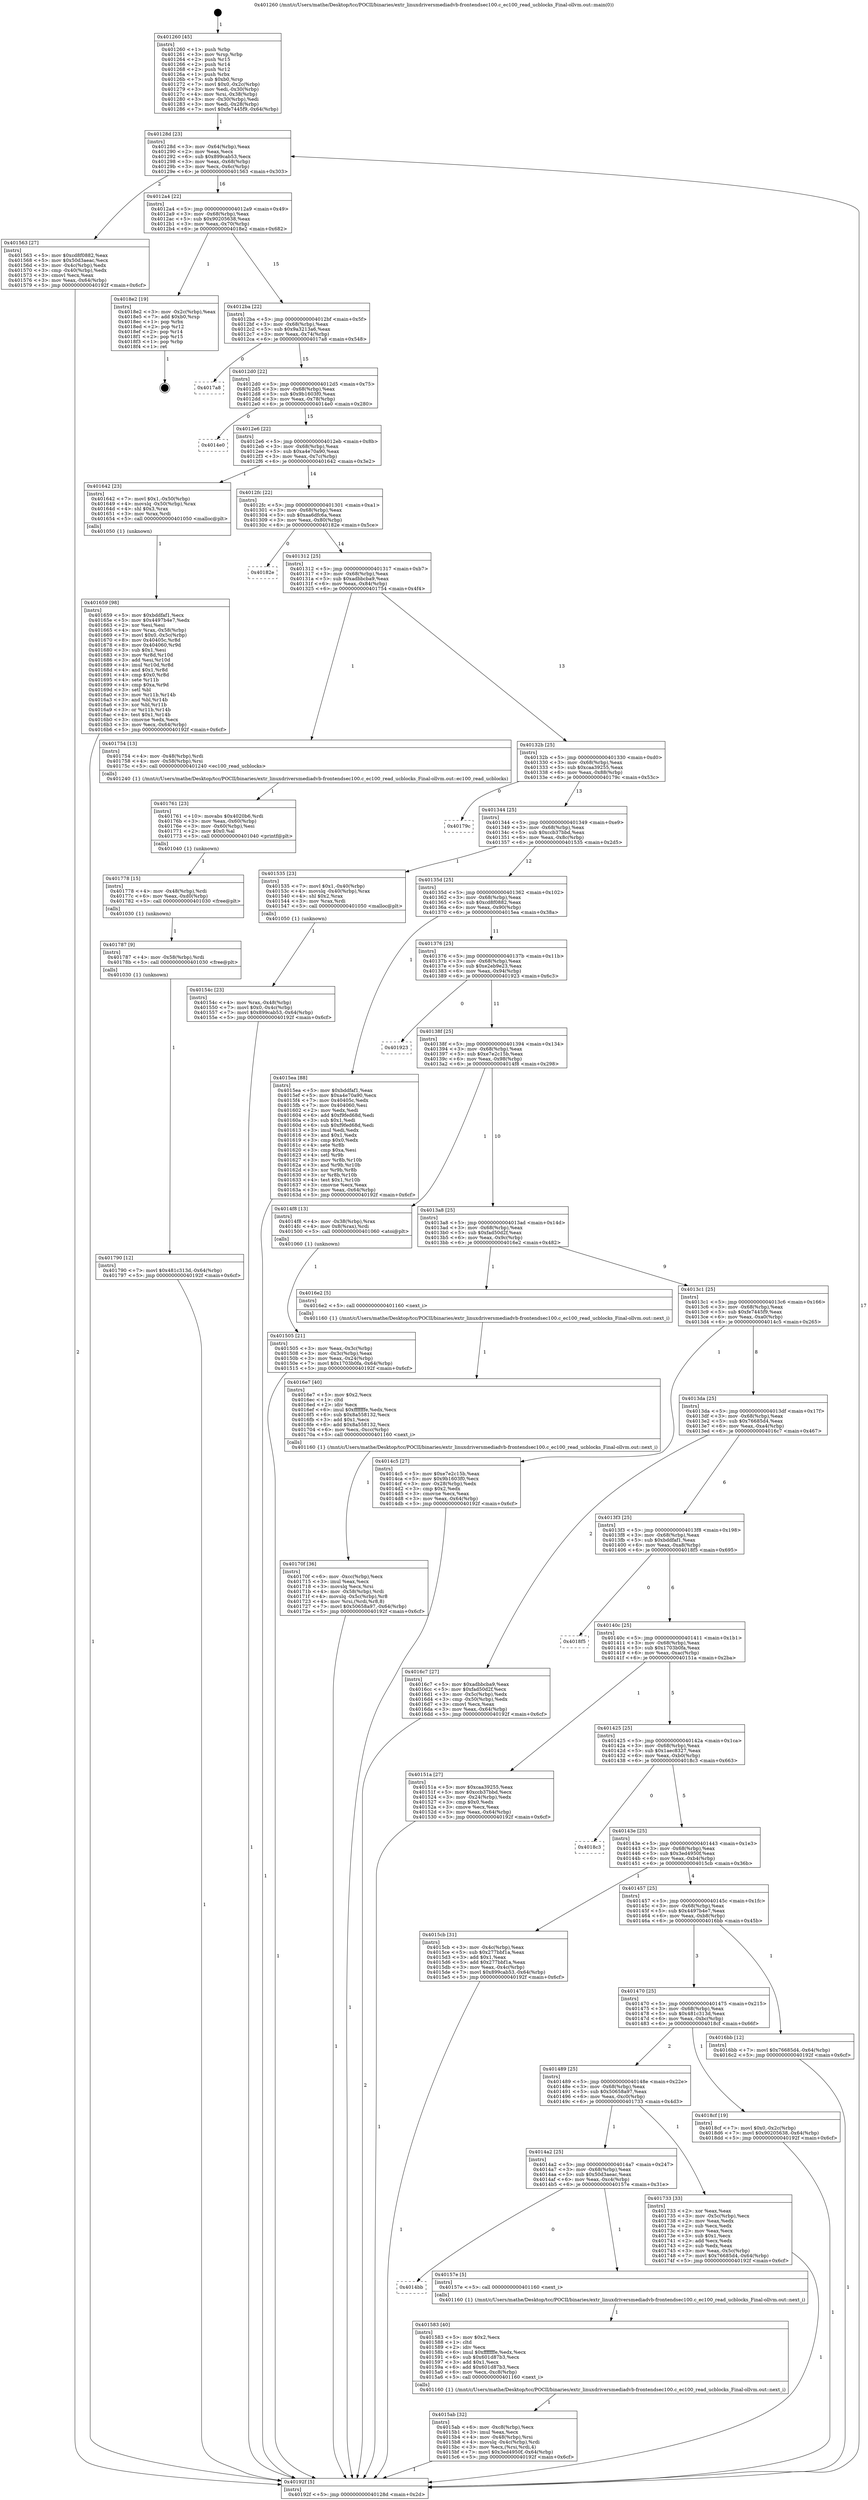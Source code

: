 digraph "0x401260" {
  label = "0x401260 (/mnt/c/Users/mathe/Desktop/tcc/POCII/binaries/extr_linuxdriversmediadvb-frontendsec100.c_ec100_read_ucblocks_Final-ollvm.out::main(0))"
  labelloc = "t"
  node[shape=record]

  Entry [label="",width=0.3,height=0.3,shape=circle,fillcolor=black,style=filled]
  "0x40128d" [label="{
     0x40128d [23]\l
     | [instrs]\l
     &nbsp;&nbsp;0x40128d \<+3\>: mov -0x64(%rbp),%eax\l
     &nbsp;&nbsp;0x401290 \<+2\>: mov %eax,%ecx\l
     &nbsp;&nbsp;0x401292 \<+6\>: sub $0x899cab53,%ecx\l
     &nbsp;&nbsp;0x401298 \<+3\>: mov %eax,-0x68(%rbp)\l
     &nbsp;&nbsp;0x40129b \<+3\>: mov %ecx,-0x6c(%rbp)\l
     &nbsp;&nbsp;0x40129e \<+6\>: je 0000000000401563 \<main+0x303\>\l
  }"]
  "0x401563" [label="{
     0x401563 [27]\l
     | [instrs]\l
     &nbsp;&nbsp;0x401563 \<+5\>: mov $0xcd8f0882,%eax\l
     &nbsp;&nbsp;0x401568 \<+5\>: mov $0x50d3aeac,%ecx\l
     &nbsp;&nbsp;0x40156d \<+3\>: mov -0x4c(%rbp),%edx\l
     &nbsp;&nbsp;0x401570 \<+3\>: cmp -0x40(%rbp),%edx\l
     &nbsp;&nbsp;0x401573 \<+3\>: cmovl %ecx,%eax\l
     &nbsp;&nbsp;0x401576 \<+3\>: mov %eax,-0x64(%rbp)\l
     &nbsp;&nbsp;0x401579 \<+5\>: jmp 000000000040192f \<main+0x6cf\>\l
  }"]
  "0x4012a4" [label="{
     0x4012a4 [22]\l
     | [instrs]\l
     &nbsp;&nbsp;0x4012a4 \<+5\>: jmp 00000000004012a9 \<main+0x49\>\l
     &nbsp;&nbsp;0x4012a9 \<+3\>: mov -0x68(%rbp),%eax\l
     &nbsp;&nbsp;0x4012ac \<+5\>: sub $0x90205638,%eax\l
     &nbsp;&nbsp;0x4012b1 \<+3\>: mov %eax,-0x70(%rbp)\l
     &nbsp;&nbsp;0x4012b4 \<+6\>: je 00000000004018e2 \<main+0x682\>\l
  }"]
  Exit [label="",width=0.3,height=0.3,shape=circle,fillcolor=black,style=filled,peripheries=2]
  "0x4018e2" [label="{
     0x4018e2 [19]\l
     | [instrs]\l
     &nbsp;&nbsp;0x4018e2 \<+3\>: mov -0x2c(%rbp),%eax\l
     &nbsp;&nbsp;0x4018e5 \<+7\>: add $0xb0,%rsp\l
     &nbsp;&nbsp;0x4018ec \<+1\>: pop %rbx\l
     &nbsp;&nbsp;0x4018ed \<+2\>: pop %r12\l
     &nbsp;&nbsp;0x4018ef \<+2\>: pop %r14\l
     &nbsp;&nbsp;0x4018f1 \<+2\>: pop %r15\l
     &nbsp;&nbsp;0x4018f3 \<+1\>: pop %rbp\l
     &nbsp;&nbsp;0x4018f4 \<+1\>: ret\l
  }"]
  "0x4012ba" [label="{
     0x4012ba [22]\l
     | [instrs]\l
     &nbsp;&nbsp;0x4012ba \<+5\>: jmp 00000000004012bf \<main+0x5f\>\l
     &nbsp;&nbsp;0x4012bf \<+3\>: mov -0x68(%rbp),%eax\l
     &nbsp;&nbsp;0x4012c2 \<+5\>: sub $0x9a3213a6,%eax\l
     &nbsp;&nbsp;0x4012c7 \<+3\>: mov %eax,-0x74(%rbp)\l
     &nbsp;&nbsp;0x4012ca \<+6\>: je 00000000004017a8 \<main+0x548\>\l
  }"]
  "0x401790" [label="{
     0x401790 [12]\l
     | [instrs]\l
     &nbsp;&nbsp;0x401790 \<+7\>: movl $0x481c313d,-0x64(%rbp)\l
     &nbsp;&nbsp;0x401797 \<+5\>: jmp 000000000040192f \<main+0x6cf\>\l
  }"]
  "0x4017a8" [label="{
     0x4017a8\l
  }", style=dashed]
  "0x4012d0" [label="{
     0x4012d0 [22]\l
     | [instrs]\l
     &nbsp;&nbsp;0x4012d0 \<+5\>: jmp 00000000004012d5 \<main+0x75\>\l
     &nbsp;&nbsp;0x4012d5 \<+3\>: mov -0x68(%rbp),%eax\l
     &nbsp;&nbsp;0x4012d8 \<+5\>: sub $0x9b1603f0,%eax\l
     &nbsp;&nbsp;0x4012dd \<+3\>: mov %eax,-0x78(%rbp)\l
     &nbsp;&nbsp;0x4012e0 \<+6\>: je 00000000004014e0 \<main+0x280\>\l
  }"]
  "0x401787" [label="{
     0x401787 [9]\l
     | [instrs]\l
     &nbsp;&nbsp;0x401787 \<+4\>: mov -0x58(%rbp),%rdi\l
     &nbsp;&nbsp;0x40178b \<+5\>: call 0000000000401030 \<free@plt\>\l
     | [calls]\l
     &nbsp;&nbsp;0x401030 \{1\} (unknown)\l
  }"]
  "0x4014e0" [label="{
     0x4014e0\l
  }", style=dashed]
  "0x4012e6" [label="{
     0x4012e6 [22]\l
     | [instrs]\l
     &nbsp;&nbsp;0x4012e6 \<+5\>: jmp 00000000004012eb \<main+0x8b\>\l
     &nbsp;&nbsp;0x4012eb \<+3\>: mov -0x68(%rbp),%eax\l
     &nbsp;&nbsp;0x4012ee \<+5\>: sub $0xa4e70a90,%eax\l
     &nbsp;&nbsp;0x4012f3 \<+3\>: mov %eax,-0x7c(%rbp)\l
     &nbsp;&nbsp;0x4012f6 \<+6\>: je 0000000000401642 \<main+0x3e2\>\l
  }"]
  "0x401778" [label="{
     0x401778 [15]\l
     | [instrs]\l
     &nbsp;&nbsp;0x401778 \<+4\>: mov -0x48(%rbp),%rdi\l
     &nbsp;&nbsp;0x40177c \<+6\>: mov %eax,-0xd0(%rbp)\l
     &nbsp;&nbsp;0x401782 \<+5\>: call 0000000000401030 \<free@plt\>\l
     | [calls]\l
     &nbsp;&nbsp;0x401030 \{1\} (unknown)\l
  }"]
  "0x401642" [label="{
     0x401642 [23]\l
     | [instrs]\l
     &nbsp;&nbsp;0x401642 \<+7\>: movl $0x1,-0x50(%rbp)\l
     &nbsp;&nbsp;0x401649 \<+4\>: movslq -0x50(%rbp),%rax\l
     &nbsp;&nbsp;0x40164d \<+4\>: shl $0x3,%rax\l
     &nbsp;&nbsp;0x401651 \<+3\>: mov %rax,%rdi\l
     &nbsp;&nbsp;0x401654 \<+5\>: call 0000000000401050 \<malloc@plt\>\l
     | [calls]\l
     &nbsp;&nbsp;0x401050 \{1\} (unknown)\l
  }"]
  "0x4012fc" [label="{
     0x4012fc [22]\l
     | [instrs]\l
     &nbsp;&nbsp;0x4012fc \<+5\>: jmp 0000000000401301 \<main+0xa1\>\l
     &nbsp;&nbsp;0x401301 \<+3\>: mov -0x68(%rbp),%eax\l
     &nbsp;&nbsp;0x401304 \<+5\>: sub $0xaa6dfc6a,%eax\l
     &nbsp;&nbsp;0x401309 \<+3\>: mov %eax,-0x80(%rbp)\l
     &nbsp;&nbsp;0x40130c \<+6\>: je 000000000040182e \<main+0x5ce\>\l
  }"]
  "0x401761" [label="{
     0x401761 [23]\l
     | [instrs]\l
     &nbsp;&nbsp;0x401761 \<+10\>: movabs $0x4020b6,%rdi\l
     &nbsp;&nbsp;0x40176b \<+3\>: mov %eax,-0x60(%rbp)\l
     &nbsp;&nbsp;0x40176e \<+3\>: mov -0x60(%rbp),%esi\l
     &nbsp;&nbsp;0x401771 \<+2\>: mov $0x0,%al\l
     &nbsp;&nbsp;0x401773 \<+5\>: call 0000000000401040 \<printf@plt\>\l
     | [calls]\l
     &nbsp;&nbsp;0x401040 \{1\} (unknown)\l
  }"]
  "0x40182e" [label="{
     0x40182e\l
  }", style=dashed]
  "0x401312" [label="{
     0x401312 [25]\l
     | [instrs]\l
     &nbsp;&nbsp;0x401312 \<+5\>: jmp 0000000000401317 \<main+0xb7\>\l
     &nbsp;&nbsp;0x401317 \<+3\>: mov -0x68(%rbp),%eax\l
     &nbsp;&nbsp;0x40131a \<+5\>: sub $0xadbbcba9,%eax\l
     &nbsp;&nbsp;0x40131f \<+6\>: mov %eax,-0x84(%rbp)\l
     &nbsp;&nbsp;0x401325 \<+6\>: je 0000000000401754 \<main+0x4f4\>\l
  }"]
  "0x40170f" [label="{
     0x40170f [36]\l
     | [instrs]\l
     &nbsp;&nbsp;0x40170f \<+6\>: mov -0xcc(%rbp),%ecx\l
     &nbsp;&nbsp;0x401715 \<+3\>: imul %eax,%ecx\l
     &nbsp;&nbsp;0x401718 \<+3\>: movslq %ecx,%rsi\l
     &nbsp;&nbsp;0x40171b \<+4\>: mov -0x58(%rbp),%rdi\l
     &nbsp;&nbsp;0x40171f \<+4\>: movslq -0x5c(%rbp),%r8\l
     &nbsp;&nbsp;0x401723 \<+4\>: mov %rsi,(%rdi,%r8,8)\l
     &nbsp;&nbsp;0x401727 \<+7\>: movl $0x50658a97,-0x64(%rbp)\l
     &nbsp;&nbsp;0x40172e \<+5\>: jmp 000000000040192f \<main+0x6cf\>\l
  }"]
  "0x401754" [label="{
     0x401754 [13]\l
     | [instrs]\l
     &nbsp;&nbsp;0x401754 \<+4\>: mov -0x48(%rbp),%rdi\l
     &nbsp;&nbsp;0x401758 \<+4\>: mov -0x58(%rbp),%rsi\l
     &nbsp;&nbsp;0x40175c \<+5\>: call 0000000000401240 \<ec100_read_ucblocks\>\l
     | [calls]\l
     &nbsp;&nbsp;0x401240 \{1\} (/mnt/c/Users/mathe/Desktop/tcc/POCII/binaries/extr_linuxdriversmediadvb-frontendsec100.c_ec100_read_ucblocks_Final-ollvm.out::ec100_read_ucblocks)\l
  }"]
  "0x40132b" [label="{
     0x40132b [25]\l
     | [instrs]\l
     &nbsp;&nbsp;0x40132b \<+5\>: jmp 0000000000401330 \<main+0xd0\>\l
     &nbsp;&nbsp;0x401330 \<+3\>: mov -0x68(%rbp),%eax\l
     &nbsp;&nbsp;0x401333 \<+5\>: sub $0xcaa39255,%eax\l
     &nbsp;&nbsp;0x401338 \<+6\>: mov %eax,-0x88(%rbp)\l
     &nbsp;&nbsp;0x40133e \<+6\>: je 000000000040179c \<main+0x53c\>\l
  }"]
  "0x4016e7" [label="{
     0x4016e7 [40]\l
     | [instrs]\l
     &nbsp;&nbsp;0x4016e7 \<+5\>: mov $0x2,%ecx\l
     &nbsp;&nbsp;0x4016ec \<+1\>: cltd\l
     &nbsp;&nbsp;0x4016ed \<+2\>: idiv %ecx\l
     &nbsp;&nbsp;0x4016ef \<+6\>: imul $0xfffffffe,%edx,%ecx\l
     &nbsp;&nbsp;0x4016f5 \<+6\>: sub $0x8a558132,%ecx\l
     &nbsp;&nbsp;0x4016fb \<+3\>: add $0x1,%ecx\l
     &nbsp;&nbsp;0x4016fe \<+6\>: add $0x8a558132,%ecx\l
     &nbsp;&nbsp;0x401704 \<+6\>: mov %ecx,-0xcc(%rbp)\l
     &nbsp;&nbsp;0x40170a \<+5\>: call 0000000000401160 \<next_i\>\l
     | [calls]\l
     &nbsp;&nbsp;0x401160 \{1\} (/mnt/c/Users/mathe/Desktop/tcc/POCII/binaries/extr_linuxdriversmediadvb-frontendsec100.c_ec100_read_ucblocks_Final-ollvm.out::next_i)\l
  }"]
  "0x40179c" [label="{
     0x40179c\l
  }", style=dashed]
  "0x401344" [label="{
     0x401344 [25]\l
     | [instrs]\l
     &nbsp;&nbsp;0x401344 \<+5\>: jmp 0000000000401349 \<main+0xe9\>\l
     &nbsp;&nbsp;0x401349 \<+3\>: mov -0x68(%rbp),%eax\l
     &nbsp;&nbsp;0x40134c \<+5\>: sub $0xccb37bbd,%eax\l
     &nbsp;&nbsp;0x401351 \<+6\>: mov %eax,-0x8c(%rbp)\l
     &nbsp;&nbsp;0x401357 \<+6\>: je 0000000000401535 \<main+0x2d5\>\l
  }"]
  "0x401659" [label="{
     0x401659 [98]\l
     | [instrs]\l
     &nbsp;&nbsp;0x401659 \<+5\>: mov $0xbddfaf1,%ecx\l
     &nbsp;&nbsp;0x40165e \<+5\>: mov $0x4497b4e7,%edx\l
     &nbsp;&nbsp;0x401663 \<+2\>: xor %esi,%esi\l
     &nbsp;&nbsp;0x401665 \<+4\>: mov %rax,-0x58(%rbp)\l
     &nbsp;&nbsp;0x401669 \<+7\>: movl $0x0,-0x5c(%rbp)\l
     &nbsp;&nbsp;0x401670 \<+8\>: mov 0x40405c,%r8d\l
     &nbsp;&nbsp;0x401678 \<+8\>: mov 0x404060,%r9d\l
     &nbsp;&nbsp;0x401680 \<+3\>: sub $0x1,%esi\l
     &nbsp;&nbsp;0x401683 \<+3\>: mov %r8d,%r10d\l
     &nbsp;&nbsp;0x401686 \<+3\>: add %esi,%r10d\l
     &nbsp;&nbsp;0x401689 \<+4\>: imul %r10d,%r8d\l
     &nbsp;&nbsp;0x40168d \<+4\>: and $0x1,%r8d\l
     &nbsp;&nbsp;0x401691 \<+4\>: cmp $0x0,%r8d\l
     &nbsp;&nbsp;0x401695 \<+4\>: sete %r11b\l
     &nbsp;&nbsp;0x401699 \<+4\>: cmp $0xa,%r9d\l
     &nbsp;&nbsp;0x40169d \<+3\>: setl %bl\l
     &nbsp;&nbsp;0x4016a0 \<+3\>: mov %r11b,%r14b\l
     &nbsp;&nbsp;0x4016a3 \<+3\>: and %bl,%r14b\l
     &nbsp;&nbsp;0x4016a6 \<+3\>: xor %bl,%r11b\l
     &nbsp;&nbsp;0x4016a9 \<+3\>: or %r11b,%r14b\l
     &nbsp;&nbsp;0x4016ac \<+4\>: test $0x1,%r14b\l
     &nbsp;&nbsp;0x4016b0 \<+3\>: cmovne %edx,%ecx\l
     &nbsp;&nbsp;0x4016b3 \<+3\>: mov %ecx,-0x64(%rbp)\l
     &nbsp;&nbsp;0x4016b6 \<+5\>: jmp 000000000040192f \<main+0x6cf\>\l
  }"]
  "0x401535" [label="{
     0x401535 [23]\l
     | [instrs]\l
     &nbsp;&nbsp;0x401535 \<+7\>: movl $0x1,-0x40(%rbp)\l
     &nbsp;&nbsp;0x40153c \<+4\>: movslq -0x40(%rbp),%rax\l
     &nbsp;&nbsp;0x401540 \<+4\>: shl $0x2,%rax\l
     &nbsp;&nbsp;0x401544 \<+3\>: mov %rax,%rdi\l
     &nbsp;&nbsp;0x401547 \<+5\>: call 0000000000401050 \<malloc@plt\>\l
     | [calls]\l
     &nbsp;&nbsp;0x401050 \{1\} (unknown)\l
  }"]
  "0x40135d" [label="{
     0x40135d [25]\l
     | [instrs]\l
     &nbsp;&nbsp;0x40135d \<+5\>: jmp 0000000000401362 \<main+0x102\>\l
     &nbsp;&nbsp;0x401362 \<+3\>: mov -0x68(%rbp),%eax\l
     &nbsp;&nbsp;0x401365 \<+5\>: sub $0xcd8f0882,%eax\l
     &nbsp;&nbsp;0x40136a \<+6\>: mov %eax,-0x90(%rbp)\l
     &nbsp;&nbsp;0x401370 \<+6\>: je 00000000004015ea \<main+0x38a\>\l
  }"]
  "0x4015ab" [label="{
     0x4015ab [32]\l
     | [instrs]\l
     &nbsp;&nbsp;0x4015ab \<+6\>: mov -0xc8(%rbp),%ecx\l
     &nbsp;&nbsp;0x4015b1 \<+3\>: imul %eax,%ecx\l
     &nbsp;&nbsp;0x4015b4 \<+4\>: mov -0x48(%rbp),%rsi\l
     &nbsp;&nbsp;0x4015b8 \<+4\>: movslq -0x4c(%rbp),%rdi\l
     &nbsp;&nbsp;0x4015bc \<+3\>: mov %ecx,(%rsi,%rdi,4)\l
     &nbsp;&nbsp;0x4015bf \<+7\>: movl $0x3ed4950f,-0x64(%rbp)\l
     &nbsp;&nbsp;0x4015c6 \<+5\>: jmp 000000000040192f \<main+0x6cf\>\l
  }"]
  "0x4015ea" [label="{
     0x4015ea [88]\l
     | [instrs]\l
     &nbsp;&nbsp;0x4015ea \<+5\>: mov $0xbddfaf1,%eax\l
     &nbsp;&nbsp;0x4015ef \<+5\>: mov $0xa4e70a90,%ecx\l
     &nbsp;&nbsp;0x4015f4 \<+7\>: mov 0x40405c,%edx\l
     &nbsp;&nbsp;0x4015fb \<+7\>: mov 0x404060,%esi\l
     &nbsp;&nbsp;0x401602 \<+2\>: mov %edx,%edi\l
     &nbsp;&nbsp;0x401604 \<+6\>: add $0xf9fed68d,%edi\l
     &nbsp;&nbsp;0x40160a \<+3\>: sub $0x1,%edi\l
     &nbsp;&nbsp;0x40160d \<+6\>: sub $0xf9fed68d,%edi\l
     &nbsp;&nbsp;0x401613 \<+3\>: imul %edi,%edx\l
     &nbsp;&nbsp;0x401616 \<+3\>: and $0x1,%edx\l
     &nbsp;&nbsp;0x401619 \<+3\>: cmp $0x0,%edx\l
     &nbsp;&nbsp;0x40161c \<+4\>: sete %r8b\l
     &nbsp;&nbsp;0x401620 \<+3\>: cmp $0xa,%esi\l
     &nbsp;&nbsp;0x401623 \<+4\>: setl %r9b\l
     &nbsp;&nbsp;0x401627 \<+3\>: mov %r8b,%r10b\l
     &nbsp;&nbsp;0x40162a \<+3\>: and %r9b,%r10b\l
     &nbsp;&nbsp;0x40162d \<+3\>: xor %r9b,%r8b\l
     &nbsp;&nbsp;0x401630 \<+3\>: or %r8b,%r10b\l
     &nbsp;&nbsp;0x401633 \<+4\>: test $0x1,%r10b\l
     &nbsp;&nbsp;0x401637 \<+3\>: cmovne %ecx,%eax\l
     &nbsp;&nbsp;0x40163a \<+3\>: mov %eax,-0x64(%rbp)\l
     &nbsp;&nbsp;0x40163d \<+5\>: jmp 000000000040192f \<main+0x6cf\>\l
  }"]
  "0x401376" [label="{
     0x401376 [25]\l
     | [instrs]\l
     &nbsp;&nbsp;0x401376 \<+5\>: jmp 000000000040137b \<main+0x11b\>\l
     &nbsp;&nbsp;0x40137b \<+3\>: mov -0x68(%rbp),%eax\l
     &nbsp;&nbsp;0x40137e \<+5\>: sub $0xe2eb9e23,%eax\l
     &nbsp;&nbsp;0x401383 \<+6\>: mov %eax,-0x94(%rbp)\l
     &nbsp;&nbsp;0x401389 \<+6\>: je 0000000000401923 \<main+0x6c3\>\l
  }"]
  "0x401583" [label="{
     0x401583 [40]\l
     | [instrs]\l
     &nbsp;&nbsp;0x401583 \<+5\>: mov $0x2,%ecx\l
     &nbsp;&nbsp;0x401588 \<+1\>: cltd\l
     &nbsp;&nbsp;0x401589 \<+2\>: idiv %ecx\l
     &nbsp;&nbsp;0x40158b \<+6\>: imul $0xfffffffe,%edx,%ecx\l
     &nbsp;&nbsp;0x401591 \<+6\>: sub $0x601d87b3,%ecx\l
     &nbsp;&nbsp;0x401597 \<+3\>: add $0x1,%ecx\l
     &nbsp;&nbsp;0x40159a \<+6\>: add $0x601d87b3,%ecx\l
     &nbsp;&nbsp;0x4015a0 \<+6\>: mov %ecx,-0xc8(%rbp)\l
     &nbsp;&nbsp;0x4015a6 \<+5\>: call 0000000000401160 \<next_i\>\l
     | [calls]\l
     &nbsp;&nbsp;0x401160 \{1\} (/mnt/c/Users/mathe/Desktop/tcc/POCII/binaries/extr_linuxdriversmediadvb-frontendsec100.c_ec100_read_ucblocks_Final-ollvm.out::next_i)\l
  }"]
  "0x401923" [label="{
     0x401923\l
  }", style=dashed]
  "0x40138f" [label="{
     0x40138f [25]\l
     | [instrs]\l
     &nbsp;&nbsp;0x40138f \<+5\>: jmp 0000000000401394 \<main+0x134\>\l
     &nbsp;&nbsp;0x401394 \<+3\>: mov -0x68(%rbp),%eax\l
     &nbsp;&nbsp;0x401397 \<+5\>: sub $0xe7e2c15b,%eax\l
     &nbsp;&nbsp;0x40139c \<+6\>: mov %eax,-0x98(%rbp)\l
     &nbsp;&nbsp;0x4013a2 \<+6\>: je 00000000004014f8 \<main+0x298\>\l
  }"]
  "0x4014bb" [label="{
     0x4014bb\l
  }", style=dashed]
  "0x4014f8" [label="{
     0x4014f8 [13]\l
     | [instrs]\l
     &nbsp;&nbsp;0x4014f8 \<+4\>: mov -0x38(%rbp),%rax\l
     &nbsp;&nbsp;0x4014fc \<+4\>: mov 0x8(%rax),%rdi\l
     &nbsp;&nbsp;0x401500 \<+5\>: call 0000000000401060 \<atoi@plt\>\l
     | [calls]\l
     &nbsp;&nbsp;0x401060 \{1\} (unknown)\l
  }"]
  "0x4013a8" [label="{
     0x4013a8 [25]\l
     | [instrs]\l
     &nbsp;&nbsp;0x4013a8 \<+5\>: jmp 00000000004013ad \<main+0x14d\>\l
     &nbsp;&nbsp;0x4013ad \<+3\>: mov -0x68(%rbp),%eax\l
     &nbsp;&nbsp;0x4013b0 \<+5\>: sub $0xfad50d2f,%eax\l
     &nbsp;&nbsp;0x4013b5 \<+6\>: mov %eax,-0x9c(%rbp)\l
     &nbsp;&nbsp;0x4013bb \<+6\>: je 00000000004016e2 \<main+0x482\>\l
  }"]
  "0x40157e" [label="{
     0x40157e [5]\l
     | [instrs]\l
     &nbsp;&nbsp;0x40157e \<+5\>: call 0000000000401160 \<next_i\>\l
     | [calls]\l
     &nbsp;&nbsp;0x401160 \{1\} (/mnt/c/Users/mathe/Desktop/tcc/POCII/binaries/extr_linuxdriversmediadvb-frontendsec100.c_ec100_read_ucblocks_Final-ollvm.out::next_i)\l
  }"]
  "0x4016e2" [label="{
     0x4016e2 [5]\l
     | [instrs]\l
     &nbsp;&nbsp;0x4016e2 \<+5\>: call 0000000000401160 \<next_i\>\l
     | [calls]\l
     &nbsp;&nbsp;0x401160 \{1\} (/mnt/c/Users/mathe/Desktop/tcc/POCII/binaries/extr_linuxdriversmediadvb-frontendsec100.c_ec100_read_ucblocks_Final-ollvm.out::next_i)\l
  }"]
  "0x4013c1" [label="{
     0x4013c1 [25]\l
     | [instrs]\l
     &nbsp;&nbsp;0x4013c1 \<+5\>: jmp 00000000004013c6 \<main+0x166\>\l
     &nbsp;&nbsp;0x4013c6 \<+3\>: mov -0x68(%rbp),%eax\l
     &nbsp;&nbsp;0x4013c9 \<+5\>: sub $0xfe7445f9,%eax\l
     &nbsp;&nbsp;0x4013ce \<+6\>: mov %eax,-0xa0(%rbp)\l
     &nbsp;&nbsp;0x4013d4 \<+6\>: je 00000000004014c5 \<main+0x265\>\l
  }"]
  "0x4014a2" [label="{
     0x4014a2 [25]\l
     | [instrs]\l
     &nbsp;&nbsp;0x4014a2 \<+5\>: jmp 00000000004014a7 \<main+0x247\>\l
     &nbsp;&nbsp;0x4014a7 \<+3\>: mov -0x68(%rbp),%eax\l
     &nbsp;&nbsp;0x4014aa \<+5\>: sub $0x50d3aeac,%eax\l
     &nbsp;&nbsp;0x4014af \<+6\>: mov %eax,-0xc4(%rbp)\l
     &nbsp;&nbsp;0x4014b5 \<+6\>: je 000000000040157e \<main+0x31e\>\l
  }"]
  "0x4014c5" [label="{
     0x4014c5 [27]\l
     | [instrs]\l
     &nbsp;&nbsp;0x4014c5 \<+5\>: mov $0xe7e2c15b,%eax\l
     &nbsp;&nbsp;0x4014ca \<+5\>: mov $0x9b1603f0,%ecx\l
     &nbsp;&nbsp;0x4014cf \<+3\>: mov -0x28(%rbp),%edx\l
     &nbsp;&nbsp;0x4014d2 \<+3\>: cmp $0x2,%edx\l
     &nbsp;&nbsp;0x4014d5 \<+3\>: cmovne %ecx,%eax\l
     &nbsp;&nbsp;0x4014d8 \<+3\>: mov %eax,-0x64(%rbp)\l
     &nbsp;&nbsp;0x4014db \<+5\>: jmp 000000000040192f \<main+0x6cf\>\l
  }"]
  "0x4013da" [label="{
     0x4013da [25]\l
     | [instrs]\l
     &nbsp;&nbsp;0x4013da \<+5\>: jmp 00000000004013df \<main+0x17f\>\l
     &nbsp;&nbsp;0x4013df \<+3\>: mov -0x68(%rbp),%eax\l
     &nbsp;&nbsp;0x4013e2 \<+5\>: sub $0x76685d4,%eax\l
     &nbsp;&nbsp;0x4013e7 \<+6\>: mov %eax,-0xa4(%rbp)\l
     &nbsp;&nbsp;0x4013ed \<+6\>: je 00000000004016c7 \<main+0x467\>\l
  }"]
  "0x40192f" [label="{
     0x40192f [5]\l
     | [instrs]\l
     &nbsp;&nbsp;0x40192f \<+5\>: jmp 000000000040128d \<main+0x2d\>\l
  }"]
  "0x401260" [label="{
     0x401260 [45]\l
     | [instrs]\l
     &nbsp;&nbsp;0x401260 \<+1\>: push %rbp\l
     &nbsp;&nbsp;0x401261 \<+3\>: mov %rsp,%rbp\l
     &nbsp;&nbsp;0x401264 \<+2\>: push %r15\l
     &nbsp;&nbsp;0x401266 \<+2\>: push %r14\l
     &nbsp;&nbsp;0x401268 \<+2\>: push %r12\l
     &nbsp;&nbsp;0x40126a \<+1\>: push %rbx\l
     &nbsp;&nbsp;0x40126b \<+7\>: sub $0xb0,%rsp\l
     &nbsp;&nbsp;0x401272 \<+7\>: movl $0x0,-0x2c(%rbp)\l
     &nbsp;&nbsp;0x401279 \<+3\>: mov %edi,-0x30(%rbp)\l
     &nbsp;&nbsp;0x40127c \<+4\>: mov %rsi,-0x38(%rbp)\l
     &nbsp;&nbsp;0x401280 \<+3\>: mov -0x30(%rbp),%edi\l
     &nbsp;&nbsp;0x401283 \<+3\>: mov %edi,-0x28(%rbp)\l
     &nbsp;&nbsp;0x401286 \<+7\>: movl $0xfe7445f9,-0x64(%rbp)\l
  }"]
  "0x401505" [label="{
     0x401505 [21]\l
     | [instrs]\l
     &nbsp;&nbsp;0x401505 \<+3\>: mov %eax,-0x3c(%rbp)\l
     &nbsp;&nbsp;0x401508 \<+3\>: mov -0x3c(%rbp),%eax\l
     &nbsp;&nbsp;0x40150b \<+3\>: mov %eax,-0x24(%rbp)\l
     &nbsp;&nbsp;0x40150e \<+7\>: movl $0x1703b0fa,-0x64(%rbp)\l
     &nbsp;&nbsp;0x401515 \<+5\>: jmp 000000000040192f \<main+0x6cf\>\l
  }"]
  "0x401733" [label="{
     0x401733 [33]\l
     | [instrs]\l
     &nbsp;&nbsp;0x401733 \<+2\>: xor %eax,%eax\l
     &nbsp;&nbsp;0x401735 \<+3\>: mov -0x5c(%rbp),%ecx\l
     &nbsp;&nbsp;0x401738 \<+2\>: mov %eax,%edx\l
     &nbsp;&nbsp;0x40173a \<+2\>: sub %ecx,%edx\l
     &nbsp;&nbsp;0x40173c \<+2\>: mov %eax,%ecx\l
     &nbsp;&nbsp;0x40173e \<+3\>: sub $0x1,%ecx\l
     &nbsp;&nbsp;0x401741 \<+2\>: add %ecx,%edx\l
     &nbsp;&nbsp;0x401743 \<+2\>: sub %edx,%eax\l
     &nbsp;&nbsp;0x401745 \<+3\>: mov %eax,-0x5c(%rbp)\l
     &nbsp;&nbsp;0x401748 \<+7\>: movl $0x76685d4,-0x64(%rbp)\l
     &nbsp;&nbsp;0x40174f \<+5\>: jmp 000000000040192f \<main+0x6cf\>\l
  }"]
  "0x4016c7" [label="{
     0x4016c7 [27]\l
     | [instrs]\l
     &nbsp;&nbsp;0x4016c7 \<+5\>: mov $0xadbbcba9,%eax\l
     &nbsp;&nbsp;0x4016cc \<+5\>: mov $0xfad50d2f,%ecx\l
     &nbsp;&nbsp;0x4016d1 \<+3\>: mov -0x5c(%rbp),%edx\l
     &nbsp;&nbsp;0x4016d4 \<+3\>: cmp -0x50(%rbp),%edx\l
     &nbsp;&nbsp;0x4016d7 \<+3\>: cmovl %ecx,%eax\l
     &nbsp;&nbsp;0x4016da \<+3\>: mov %eax,-0x64(%rbp)\l
     &nbsp;&nbsp;0x4016dd \<+5\>: jmp 000000000040192f \<main+0x6cf\>\l
  }"]
  "0x4013f3" [label="{
     0x4013f3 [25]\l
     | [instrs]\l
     &nbsp;&nbsp;0x4013f3 \<+5\>: jmp 00000000004013f8 \<main+0x198\>\l
     &nbsp;&nbsp;0x4013f8 \<+3\>: mov -0x68(%rbp),%eax\l
     &nbsp;&nbsp;0x4013fb \<+5\>: sub $0xbddfaf1,%eax\l
     &nbsp;&nbsp;0x401400 \<+6\>: mov %eax,-0xa8(%rbp)\l
     &nbsp;&nbsp;0x401406 \<+6\>: je 00000000004018f5 \<main+0x695\>\l
  }"]
  "0x401489" [label="{
     0x401489 [25]\l
     | [instrs]\l
     &nbsp;&nbsp;0x401489 \<+5\>: jmp 000000000040148e \<main+0x22e\>\l
     &nbsp;&nbsp;0x40148e \<+3\>: mov -0x68(%rbp),%eax\l
     &nbsp;&nbsp;0x401491 \<+5\>: sub $0x50658a97,%eax\l
     &nbsp;&nbsp;0x401496 \<+6\>: mov %eax,-0xc0(%rbp)\l
     &nbsp;&nbsp;0x40149c \<+6\>: je 0000000000401733 \<main+0x4d3\>\l
  }"]
  "0x4018f5" [label="{
     0x4018f5\l
  }", style=dashed]
  "0x40140c" [label="{
     0x40140c [25]\l
     | [instrs]\l
     &nbsp;&nbsp;0x40140c \<+5\>: jmp 0000000000401411 \<main+0x1b1\>\l
     &nbsp;&nbsp;0x401411 \<+3\>: mov -0x68(%rbp),%eax\l
     &nbsp;&nbsp;0x401414 \<+5\>: sub $0x1703b0fa,%eax\l
     &nbsp;&nbsp;0x401419 \<+6\>: mov %eax,-0xac(%rbp)\l
     &nbsp;&nbsp;0x40141f \<+6\>: je 000000000040151a \<main+0x2ba\>\l
  }"]
  "0x4018cf" [label="{
     0x4018cf [19]\l
     | [instrs]\l
     &nbsp;&nbsp;0x4018cf \<+7\>: movl $0x0,-0x2c(%rbp)\l
     &nbsp;&nbsp;0x4018d6 \<+7\>: movl $0x90205638,-0x64(%rbp)\l
     &nbsp;&nbsp;0x4018dd \<+5\>: jmp 000000000040192f \<main+0x6cf\>\l
  }"]
  "0x40151a" [label="{
     0x40151a [27]\l
     | [instrs]\l
     &nbsp;&nbsp;0x40151a \<+5\>: mov $0xcaa39255,%eax\l
     &nbsp;&nbsp;0x40151f \<+5\>: mov $0xccb37bbd,%ecx\l
     &nbsp;&nbsp;0x401524 \<+3\>: mov -0x24(%rbp),%edx\l
     &nbsp;&nbsp;0x401527 \<+3\>: cmp $0x0,%edx\l
     &nbsp;&nbsp;0x40152a \<+3\>: cmove %ecx,%eax\l
     &nbsp;&nbsp;0x40152d \<+3\>: mov %eax,-0x64(%rbp)\l
     &nbsp;&nbsp;0x401530 \<+5\>: jmp 000000000040192f \<main+0x6cf\>\l
  }"]
  "0x401425" [label="{
     0x401425 [25]\l
     | [instrs]\l
     &nbsp;&nbsp;0x401425 \<+5\>: jmp 000000000040142a \<main+0x1ca\>\l
     &nbsp;&nbsp;0x40142a \<+3\>: mov -0x68(%rbp),%eax\l
     &nbsp;&nbsp;0x40142d \<+5\>: sub $0x1aec8327,%eax\l
     &nbsp;&nbsp;0x401432 \<+6\>: mov %eax,-0xb0(%rbp)\l
     &nbsp;&nbsp;0x401438 \<+6\>: je 00000000004018c3 \<main+0x663\>\l
  }"]
  "0x40154c" [label="{
     0x40154c [23]\l
     | [instrs]\l
     &nbsp;&nbsp;0x40154c \<+4\>: mov %rax,-0x48(%rbp)\l
     &nbsp;&nbsp;0x401550 \<+7\>: movl $0x0,-0x4c(%rbp)\l
     &nbsp;&nbsp;0x401557 \<+7\>: movl $0x899cab53,-0x64(%rbp)\l
     &nbsp;&nbsp;0x40155e \<+5\>: jmp 000000000040192f \<main+0x6cf\>\l
  }"]
  "0x401470" [label="{
     0x401470 [25]\l
     | [instrs]\l
     &nbsp;&nbsp;0x401470 \<+5\>: jmp 0000000000401475 \<main+0x215\>\l
     &nbsp;&nbsp;0x401475 \<+3\>: mov -0x68(%rbp),%eax\l
     &nbsp;&nbsp;0x401478 \<+5\>: sub $0x481c313d,%eax\l
     &nbsp;&nbsp;0x40147d \<+6\>: mov %eax,-0xbc(%rbp)\l
     &nbsp;&nbsp;0x401483 \<+6\>: je 00000000004018cf \<main+0x66f\>\l
  }"]
  "0x4018c3" [label="{
     0x4018c3\l
  }", style=dashed]
  "0x40143e" [label="{
     0x40143e [25]\l
     | [instrs]\l
     &nbsp;&nbsp;0x40143e \<+5\>: jmp 0000000000401443 \<main+0x1e3\>\l
     &nbsp;&nbsp;0x401443 \<+3\>: mov -0x68(%rbp),%eax\l
     &nbsp;&nbsp;0x401446 \<+5\>: sub $0x3ed4950f,%eax\l
     &nbsp;&nbsp;0x40144b \<+6\>: mov %eax,-0xb4(%rbp)\l
     &nbsp;&nbsp;0x401451 \<+6\>: je 00000000004015cb \<main+0x36b\>\l
  }"]
  "0x4016bb" [label="{
     0x4016bb [12]\l
     | [instrs]\l
     &nbsp;&nbsp;0x4016bb \<+7\>: movl $0x76685d4,-0x64(%rbp)\l
     &nbsp;&nbsp;0x4016c2 \<+5\>: jmp 000000000040192f \<main+0x6cf\>\l
  }"]
  "0x4015cb" [label="{
     0x4015cb [31]\l
     | [instrs]\l
     &nbsp;&nbsp;0x4015cb \<+3\>: mov -0x4c(%rbp),%eax\l
     &nbsp;&nbsp;0x4015ce \<+5\>: sub $0x277bbf1a,%eax\l
     &nbsp;&nbsp;0x4015d3 \<+3\>: add $0x1,%eax\l
     &nbsp;&nbsp;0x4015d6 \<+5\>: add $0x277bbf1a,%eax\l
     &nbsp;&nbsp;0x4015db \<+3\>: mov %eax,-0x4c(%rbp)\l
     &nbsp;&nbsp;0x4015de \<+7\>: movl $0x899cab53,-0x64(%rbp)\l
     &nbsp;&nbsp;0x4015e5 \<+5\>: jmp 000000000040192f \<main+0x6cf\>\l
  }"]
  "0x401457" [label="{
     0x401457 [25]\l
     | [instrs]\l
     &nbsp;&nbsp;0x401457 \<+5\>: jmp 000000000040145c \<main+0x1fc\>\l
     &nbsp;&nbsp;0x40145c \<+3\>: mov -0x68(%rbp),%eax\l
     &nbsp;&nbsp;0x40145f \<+5\>: sub $0x4497b4e7,%eax\l
     &nbsp;&nbsp;0x401464 \<+6\>: mov %eax,-0xb8(%rbp)\l
     &nbsp;&nbsp;0x40146a \<+6\>: je 00000000004016bb \<main+0x45b\>\l
  }"]
  Entry -> "0x401260" [label=" 1"]
  "0x40128d" -> "0x401563" [label=" 2"]
  "0x40128d" -> "0x4012a4" [label=" 16"]
  "0x4018e2" -> Exit [label=" 1"]
  "0x4012a4" -> "0x4018e2" [label=" 1"]
  "0x4012a4" -> "0x4012ba" [label=" 15"]
  "0x4018cf" -> "0x40192f" [label=" 1"]
  "0x4012ba" -> "0x4017a8" [label=" 0"]
  "0x4012ba" -> "0x4012d0" [label=" 15"]
  "0x401790" -> "0x40192f" [label=" 1"]
  "0x4012d0" -> "0x4014e0" [label=" 0"]
  "0x4012d0" -> "0x4012e6" [label=" 15"]
  "0x401787" -> "0x401790" [label=" 1"]
  "0x4012e6" -> "0x401642" [label=" 1"]
  "0x4012e6" -> "0x4012fc" [label=" 14"]
  "0x401778" -> "0x401787" [label=" 1"]
  "0x4012fc" -> "0x40182e" [label=" 0"]
  "0x4012fc" -> "0x401312" [label=" 14"]
  "0x401761" -> "0x401778" [label=" 1"]
  "0x401312" -> "0x401754" [label=" 1"]
  "0x401312" -> "0x40132b" [label=" 13"]
  "0x401754" -> "0x401761" [label=" 1"]
  "0x40132b" -> "0x40179c" [label=" 0"]
  "0x40132b" -> "0x401344" [label=" 13"]
  "0x401733" -> "0x40192f" [label=" 1"]
  "0x401344" -> "0x401535" [label=" 1"]
  "0x401344" -> "0x40135d" [label=" 12"]
  "0x40170f" -> "0x40192f" [label=" 1"]
  "0x40135d" -> "0x4015ea" [label=" 1"]
  "0x40135d" -> "0x401376" [label=" 11"]
  "0x4016e7" -> "0x40170f" [label=" 1"]
  "0x401376" -> "0x401923" [label=" 0"]
  "0x401376" -> "0x40138f" [label=" 11"]
  "0x4016e2" -> "0x4016e7" [label=" 1"]
  "0x40138f" -> "0x4014f8" [label=" 1"]
  "0x40138f" -> "0x4013a8" [label=" 10"]
  "0x4016c7" -> "0x40192f" [label=" 2"]
  "0x4013a8" -> "0x4016e2" [label=" 1"]
  "0x4013a8" -> "0x4013c1" [label=" 9"]
  "0x4016bb" -> "0x40192f" [label=" 1"]
  "0x4013c1" -> "0x4014c5" [label=" 1"]
  "0x4013c1" -> "0x4013da" [label=" 8"]
  "0x4014c5" -> "0x40192f" [label=" 1"]
  "0x401260" -> "0x40128d" [label=" 1"]
  "0x40192f" -> "0x40128d" [label=" 17"]
  "0x4014f8" -> "0x401505" [label=" 1"]
  "0x401505" -> "0x40192f" [label=" 1"]
  "0x401642" -> "0x401659" [label=" 1"]
  "0x4013da" -> "0x4016c7" [label=" 2"]
  "0x4013da" -> "0x4013f3" [label=" 6"]
  "0x4015ea" -> "0x40192f" [label=" 1"]
  "0x4013f3" -> "0x4018f5" [label=" 0"]
  "0x4013f3" -> "0x40140c" [label=" 6"]
  "0x4015ab" -> "0x40192f" [label=" 1"]
  "0x40140c" -> "0x40151a" [label=" 1"]
  "0x40140c" -> "0x401425" [label=" 5"]
  "0x40151a" -> "0x40192f" [label=" 1"]
  "0x401535" -> "0x40154c" [label=" 1"]
  "0x40154c" -> "0x40192f" [label=" 1"]
  "0x401563" -> "0x40192f" [label=" 2"]
  "0x401583" -> "0x4015ab" [label=" 1"]
  "0x401425" -> "0x4018c3" [label=" 0"]
  "0x401425" -> "0x40143e" [label=" 5"]
  "0x4014a2" -> "0x4014bb" [label=" 0"]
  "0x40143e" -> "0x4015cb" [label=" 1"]
  "0x40143e" -> "0x401457" [label=" 4"]
  "0x4014a2" -> "0x40157e" [label=" 1"]
  "0x401457" -> "0x4016bb" [label=" 1"]
  "0x401457" -> "0x401470" [label=" 3"]
  "0x40157e" -> "0x401583" [label=" 1"]
  "0x401470" -> "0x4018cf" [label=" 1"]
  "0x401470" -> "0x401489" [label=" 2"]
  "0x4015cb" -> "0x40192f" [label=" 1"]
  "0x401489" -> "0x401733" [label=" 1"]
  "0x401489" -> "0x4014a2" [label=" 1"]
  "0x401659" -> "0x40192f" [label=" 1"]
}
